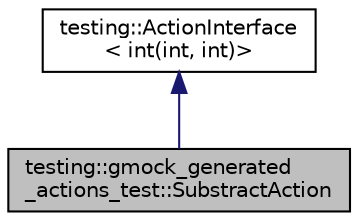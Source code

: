 digraph "testing::gmock_generated_actions_test::SubstractAction"
{
  edge [fontname="Helvetica",fontsize="10",labelfontname="Helvetica",labelfontsize="10"];
  node [fontname="Helvetica",fontsize="10",shape=record];
  Node2 [label="testing::gmock_generated\l_actions_test::SubstractAction",height=0.2,width=0.4,color="black", fillcolor="grey75", style="filled", fontcolor="black"];
  Node3 -> Node2 [dir="back",color="midnightblue",fontsize="10",style="solid",fontname="Helvetica"];
  Node3 [label="testing::ActionInterface\l\< int(int, int)\>",height=0.2,width=0.4,color="black", fillcolor="white", style="filled",URL="$classtesting_1_1ActionInterface.html"];
}
